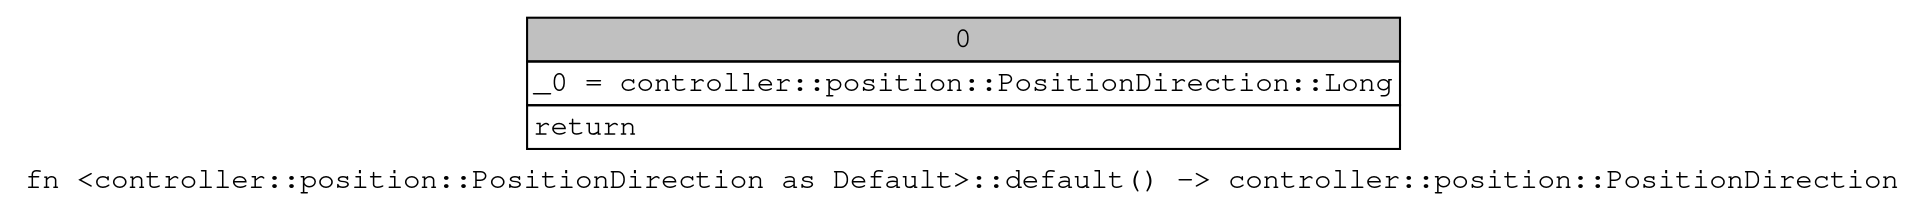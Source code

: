 digraph Mir_0_4751 {
    graph [fontname="Courier, monospace"];
    node [fontname="Courier, monospace"];
    edge [fontname="Courier, monospace"];
    label=<fn &lt;controller::position::PositionDirection as Default&gt;::default() -&gt; controller::position::PositionDirection<br align="left"/>>;
    bb0__0_4751 [shape="none", label=<<table border="0" cellborder="1" cellspacing="0"><tr><td bgcolor="gray" align="center" colspan="1">0</td></tr><tr><td align="left" balign="left">_0 = controller::position::PositionDirection::Long<br/></td></tr><tr><td align="left">return</td></tr></table>>];
}
